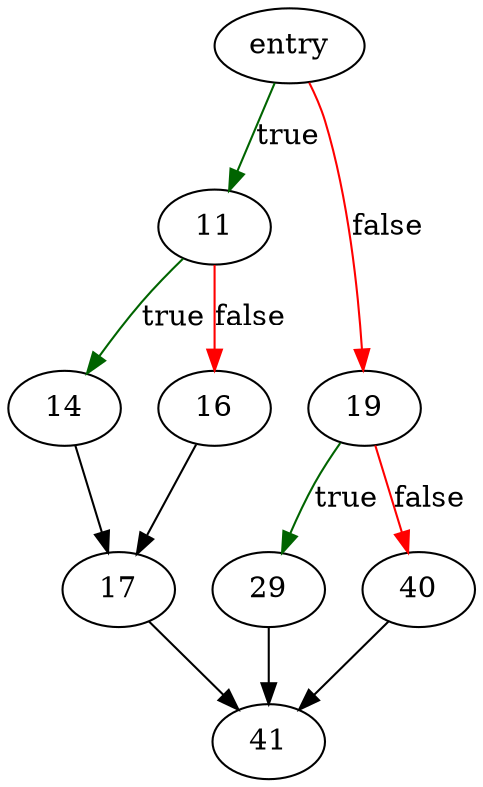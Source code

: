 digraph "whereNthSubterm" {
	// Node definitions.
	2 [label=entry];
	11;
	14;
	16;
	17;
	19;
	29;
	40;
	41;

	// Edge definitions.
	2 -> 11 [
		color=darkgreen
		label=true
	];
	2 -> 19 [
		color=red
		label=false
	];
	11 -> 14 [
		color=darkgreen
		label=true
	];
	11 -> 16 [
		color=red
		label=false
	];
	14 -> 17;
	16 -> 17;
	17 -> 41;
	19 -> 29 [
		color=darkgreen
		label=true
	];
	19 -> 40 [
		color=red
		label=false
	];
	29 -> 41;
	40 -> 41;
}
